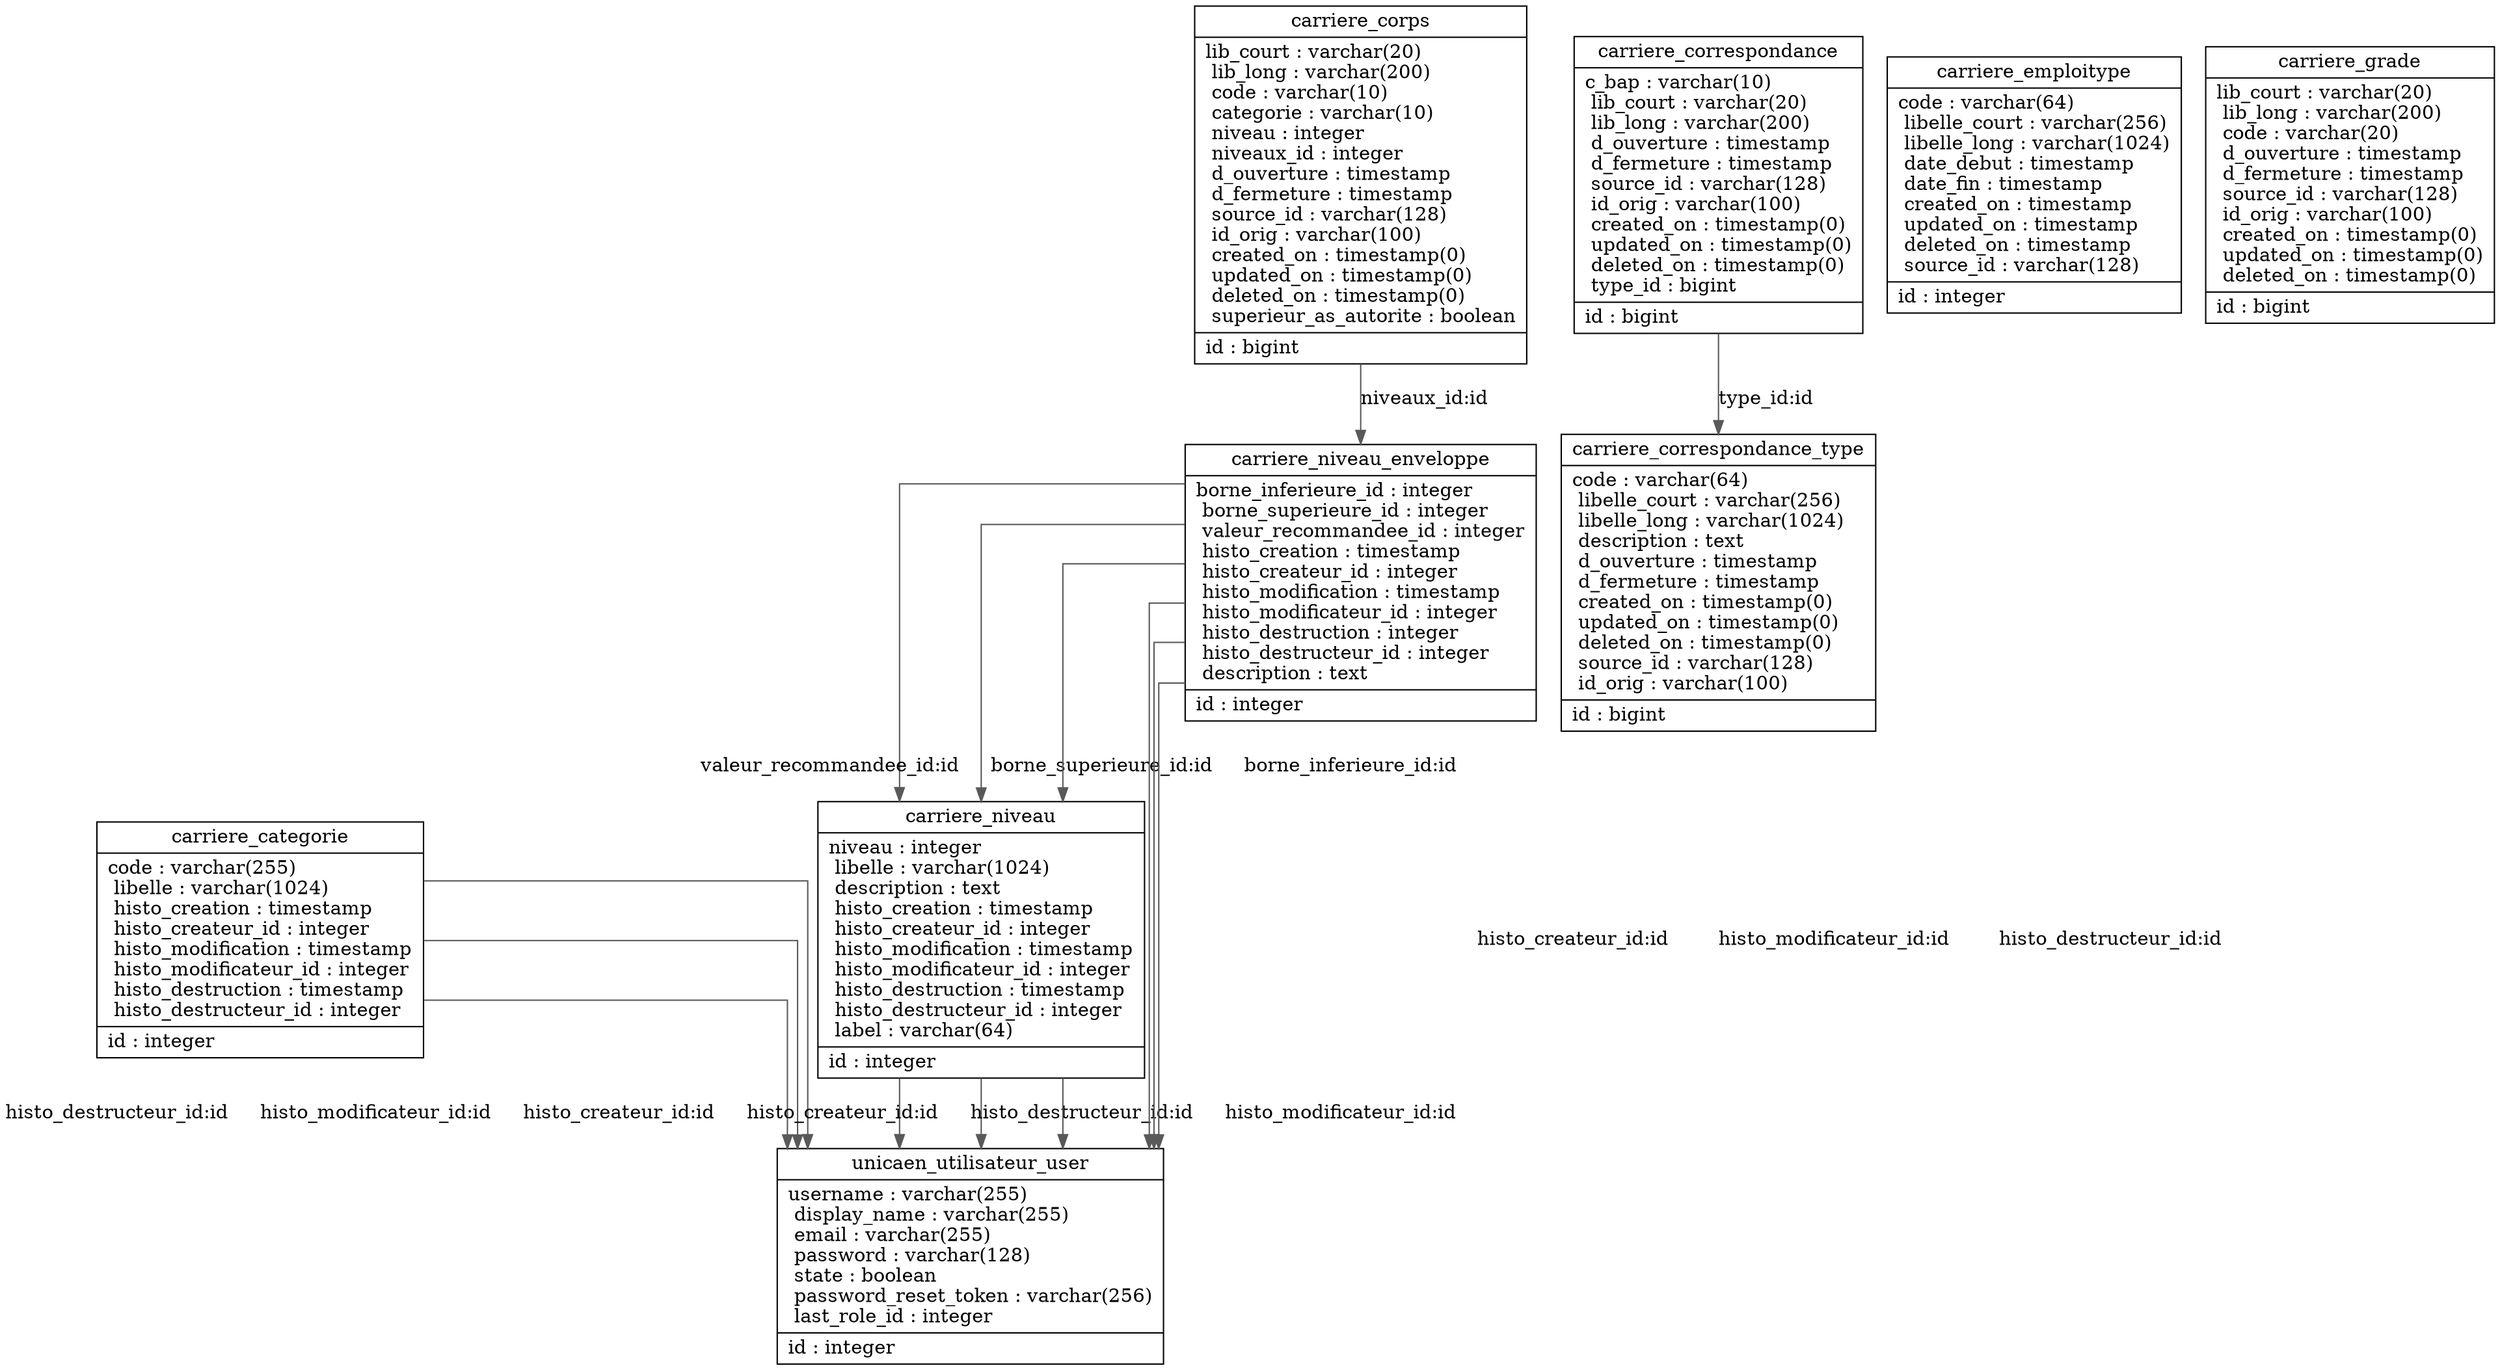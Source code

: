 digraph "carriere_categorie" {

splines  = ortho;
fontname = "Inconsolata";

node [colorscheme = ylgnbu4];
edge [colorscheme = dark28, dir = both];

carriere_categorie           [shape = record, label = "{ carriere_categorie |  code : varchar(255)\l  libelle : varchar(1024)\l  histo_creation : timestamp\l  histo_createur_id : integer\l  histo_modification : timestamp\l  histo_modificateur_id : integer\l  histo_destruction : timestamp\l  histo_destructeur_id : integer\l| id : integer\l }"];
carriere_corps               [shape = record, label = "{ carriere_corps |  lib_court : varchar(20)\l  lib_long : varchar(200)\l  code : varchar(10)\l  categorie : varchar(10)\l  niveau : integer\l  niveaux_id : integer\l  d_ouverture : timestamp\l  d_fermeture : timestamp\l  source_id : varchar(128)\l  id_orig : varchar(100)\l  created_on : timestamp(0)\l  updated_on : timestamp(0)\l  deleted_on : timestamp(0)\l  superieur_as_autorite : boolean\l| id : bigint\l }"];
carriere_correspondance      [shape = record, label = "{ carriere_correspondance |  c_bap : varchar(10)\l  lib_court : varchar(20)\l  lib_long : varchar(200)\l  d_ouverture : timestamp\l  d_fermeture : timestamp\l  source_id : varchar(128)\l  id_orig : varchar(100)\l  created_on : timestamp(0)\l  updated_on : timestamp(0)\l  deleted_on : timestamp(0)\l  type_id : bigint\l| id : bigint\l }"];
carriere_correspondance_type [shape = record, label = "{ carriere_correspondance_type |  code : varchar(64)\l  libelle_court : varchar(256)\l  libelle_long : varchar(1024)\l  description : text\l  d_ouverture : timestamp\l  d_fermeture : timestamp\l  created_on : timestamp(0)\l  updated_on : timestamp(0)\l  deleted_on : timestamp(0)\l  source_id : varchar(128)\l  id_orig : varchar(100)\l| id : bigint\l }"];
carriere_emploitype          [shape = record, label = "{ carriere_emploitype |  code : varchar(64)\l  libelle_court : varchar(256)\l  libelle_long : varchar(1024)\l  date_debut : timestamp\l  date_fin : timestamp\l  created_on : timestamp\l  updated_on : timestamp\l  deleted_on : timestamp\l  source_id : varchar(128)\l| id : integer\l }"];
carriere_grade               [shape = record, label = "{ carriere_grade |  lib_court : varchar(20)\l  lib_long : varchar(200)\l  code : varchar(20)\l  d_ouverture : timestamp\l  d_fermeture : timestamp\l  source_id : varchar(128)\l  id_orig : varchar(100)\l  created_on : timestamp(0)\l  updated_on : timestamp(0)\l  deleted_on : timestamp(0)\l| id : bigint\l }"];
carriere_niveau              [shape = record, label = "{ carriere_niveau |  niveau : integer\l  libelle : varchar(1024)\l  description : text\l  histo_creation : timestamp\l  histo_createur_id : integer\l  histo_modification : timestamp\l  histo_modificateur_id : integer\l  histo_destruction : timestamp\l  histo_destructeur_id : integer\l  label : varchar(64)\l| id : integer\l }"];
carriere_niveau_enveloppe    [shape = record, label = "{ carriere_niveau_enveloppe |  borne_inferieure_id : integer\l  borne_superieure_id : integer\l  valeur_recommandee_id : integer\l  histo_creation : timestamp\l  histo_createur_id : integer\l  histo_modification : timestamp\l  histo_modificateur_id : integer\l  histo_destruction : integer\l  histo_destructeur_id : integer\l  description : text\l| id : integer\l }"];
unicaen_utilisateur_user     [shape = record, label = "{ unicaen_utilisateur_user |  username : varchar(255)\l  display_name : varchar(255)\l  email : varchar(255)\l  password : varchar(128)\l  state : boolean\l  password_reset_token : varchar(256)\l  last_role_id : integer\l| id : integer\l }"];

carriere_categorie           -> unicaen_utilisateur_user     [color = "#595959", style = solid , arrowtail = none    , arrowhead = normal  , taillabel = "", label = "histo_destructeur_id:id", headlabel = ""];
carriere_categorie           -> unicaen_utilisateur_user     [color = "#595959", style = solid , arrowtail = none    , arrowhead = normal  , taillabel = "", label = "histo_modificateur_id:id", headlabel = ""];
carriere_categorie           -> unicaen_utilisateur_user     [color = "#595959", style = solid , arrowtail = none    , arrowhead = normal  , taillabel = "", label = "histo_createur_id:id", headlabel = ""];
carriere_corps               -> carriere_niveau_enveloppe    [color = "#595959", style = solid , arrowtail = none    , arrowhead = normal  , taillabel = "", label = "niveaux_id:id", headlabel = ""];
carriere_correspondance      -> carriere_correspondance_type [color = "#595959", style = solid , arrowtail = none    , arrowhead = normal  , taillabel = "", label = "type_id:id", headlabel = ""];
carriere_niveau              -> unicaen_utilisateur_user     [color = "#595959", style = solid , arrowtail = none    , arrowhead = normal  , taillabel = "", label = "histo_createur_id:id", headlabel = ""];
carriere_niveau              -> unicaen_utilisateur_user     [color = "#595959", style = solid , arrowtail = none    , arrowhead = normal  , taillabel = "", label = "histo_destructeur_id:id", headlabel = ""];
carriere_niveau              -> unicaen_utilisateur_user     [color = "#595959", style = solid , arrowtail = none    , arrowhead = normal  , taillabel = "", label = "histo_modificateur_id:id", headlabel = ""];
carriere_niveau_enveloppe    -> carriere_niveau              [color = "#595959", style = solid , arrowtail = none    , arrowhead = normal  , taillabel = "", label = "valeur_recommandee_id:id", headlabel = ""];
carriere_niveau_enveloppe    -> carriere_niveau              [color = "#595959", style = solid , arrowtail = none    , arrowhead = normal  , taillabel = "", label = "borne_superieure_id:id", headlabel = ""];
carriere_niveau_enveloppe    -> carriere_niveau              [color = "#595959", style = solid , arrowtail = none    , arrowhead = normal  , taillabel = "", label = "borne_inferieure_id:id", headlabel = ""];
carriere_niveau_enveloppe    -> unicaen_utilisateur_user     [color = "#595959", style = solid , arrowtail = none    , arrowhead = normal  , taillabel = "", label = "histo_createur_id:id", headlabel = ""];
carriere_niveau_enveloppe    -> unicaen_utilisateur_user     [color = "#595959", style = solid , arrowtail = none    , arrowhead = normal  , taillabel = "", label = "histo_modificateur_id:id", headlabel = ""];
carriere_niveau_enveloppe    -> unicaen_utilisateur_user     [color = "#595959", style = solid , arrowtail = none    , arrowhead = normal  , taillabel = "", label = "histo_destructeur_id:id", headlabel = ""];

}
